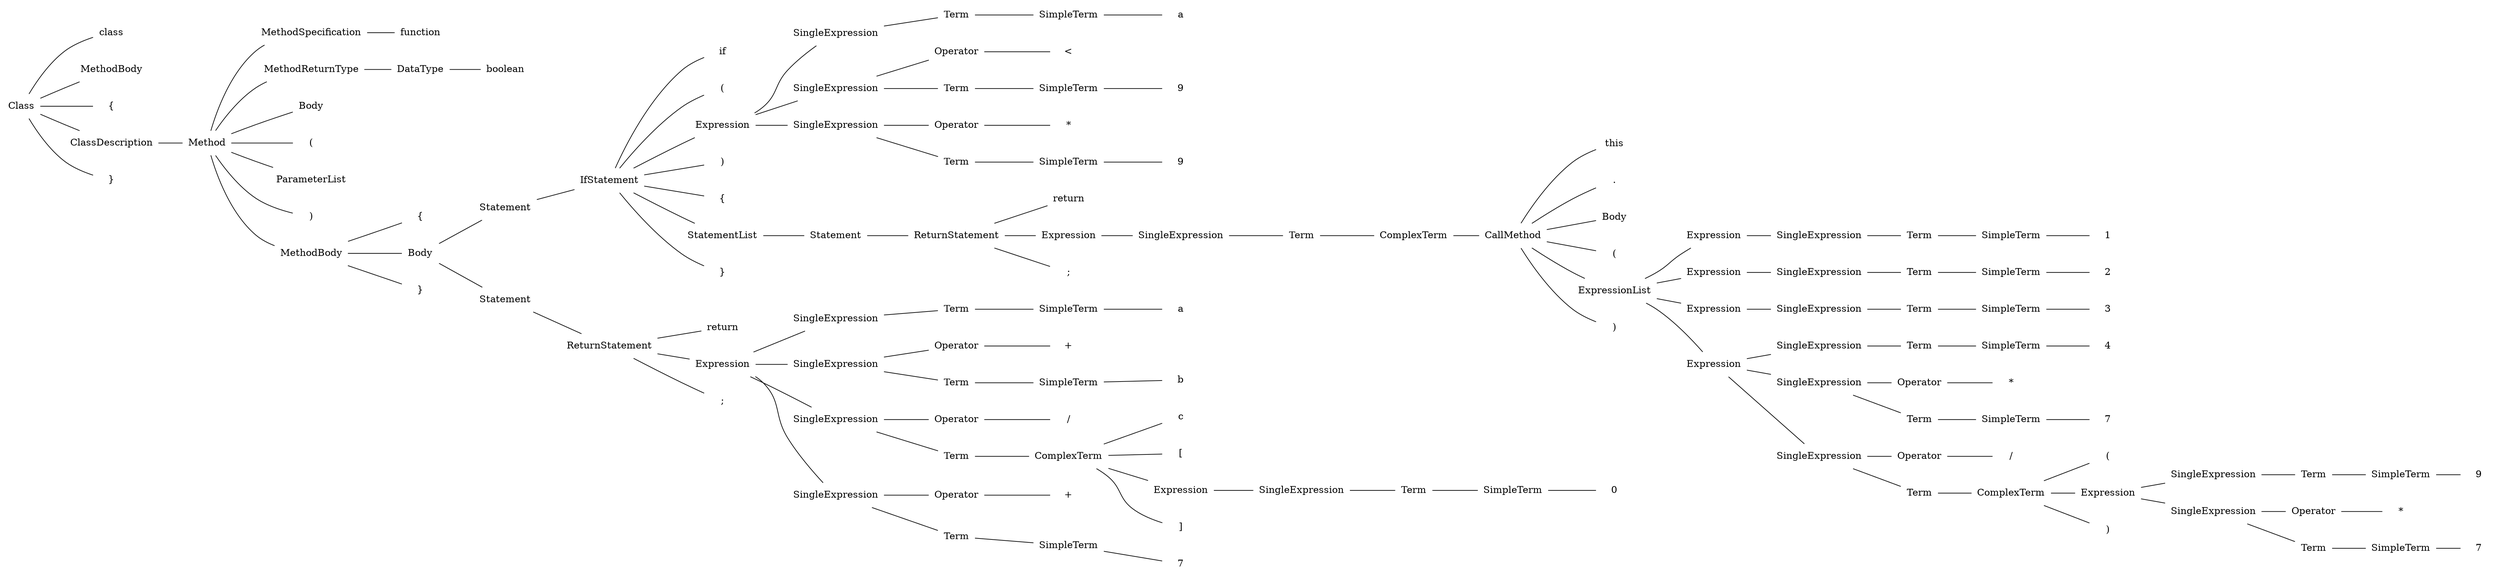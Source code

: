 digraph ClassList {
 rankdir = LR;
 layout  = dot;
   node2262104329696 [shape=none, label ="Class"]
   node2262104366416[shape=none, label ="class"]
   node2262104329696->node2262104366416[arrowhead=none]
   node2262104366848[shape=none, label ="MethodBody"]
   node2262104329696->node2262104366848[arrowhead=none]
   node2262104367296[shape=none, label ="{"]
   node2262104329696->node2262104367296[arrowhead=none]
   node2262104367728[shape=none, label ="ClassDescription"]
     node2262104367728 [shape=none, label ="ClassDescription"]
     node2262104368160[shape=none, label ="Method"]
       node2262104368160 [shape=none, label ="Method"]
       node2262104368592[shape=none, label ="MethodSpecification"]
         node2262104368592 [shape=none, label ="MethodSpecification"]
         node2262104369024[shape=none, label ="function"]
         node2262104368592->node2262104369024[arrowhead=none]

       node2262104368160->node2262104368592[arrowhead=none]
       node2262104369456[shape=none, label ="MethodReturnType"]
         node2262104369456 [shape=none, label ="MethodReturnType"]
         node2262104374160[shape=none, label ="DataType"]
           node2262104374160 [shape=none, label ="DataType"]
           node2262104374592[shape=none, label ="boolean"]
           node2262104374160->node2262104374592[arrowhead=none]

         node2262104369456->node2262104374160[arrowhead=none]

       node2262104368160->node2262104369456[arrowhead=none]
       node2262104375216[shape=none, label ="Body"]
       node2262104368160->node2262104375216[arrowhead=none]
       node2262104375856[shape=none, label ="("]
       node2262104368160->node2262104375856[arrowhead=none]
       node2262104376288[shape=none, label ="ParameterList"]
         node2262104376288 [shape=none, label ="ParameterList"]

       node2262104368160->node2262104376288[arrowhead=none]
       node2262104376720[shape=none, label =")"]
       node2262104368160->node2262104376720[arrowhead=none]
       node2262104382352[shape=none, label ="MethodBody"]
         node2262104382352 [shape=none, label ="MethodBody"]
         node2262104381392[shape=none, label ="{"]
         node2262104382352->node2262104381392[arrowhead=none]
         node2262104381872[shape=none, label ="Body"]
           node2262104381872 [shape=none, label ="Body"]
           node2262104384752[shape=none, label ="Statement"]
             node2262104384752 [shape=none, label ="Statement"]
             node2262104382112[shape=none, label ="IfStatement"]
               node2262104382112 [shape=none, label ="IfStatement"]
               node2262104382592[shape=none, label ="if"]
               node2262104382112->node2262104382592[arrowhead=none]
               node2262104384032[shape=none, label ="("]
               node2262104382112->node2262104384032[arrowhead=none]
               node2262104384512[shape=none, label ="Expression"]
                 node2262104384512 [shape=none, label ="Expression"]
                 node2262104382832[shape=none, label ="SingleExpression"]
                   node2262104382832 [shape=none, label ="SingleExpression"]
                   node2262104383072[shape=none, label ="Term"]
                     node2262104383072 [shape=none, label ="Term"]
                     node2262104383312[shape=none, label ="SimpleTerm"]
                       node2262104383312 [shape=none, label ="SimpleTerm"]
                       node2262104384272[shape=none, label ="a"]
                       node2262104383312->node2262104384272[arrowhead=none]

                     node2262104383072->node2262104383312[arrowhead=none]

                   node2262104382832->node2262104383072[arrowhead=none]

                 node2262104384512->node2262104382832[arrowhead=none]
                 node2262104383552[shape=none, label ="SingleExpression"]
                   node2262104383552 [shape=none, label ="SingleExpression"]
                   node2262104381152[shape=none, label ="Operator"]
                     node2262104381152 [shape=none, label ="Operator"]
                     node2262104381632[shape=none, label ="<"]
                     node2262104381152->node2262104381632[arrowhead=none]

                   node2262104383552->node2262104381152[arrowhead=none]
                   node2262104383792[shape=none, label ="Term"]
                     node2262104383792 [shape=none, label ="Term"]
                     node2262104402848[shape=none, label ="SimpleTerm"]
                       node2262104402848 [shape=none, label ="SimpleTerm"]
                       node2262104399248[shape=none, label ="9"]
                       node2262104402848->node2262104399248[arrowhead=none]

                     node2262104383792->node2262104402848[arrowhead=none]

                   node2262104383552->node2262104383792[arrowhead=none]

                 node2262104384512->node2262104383552[arrowhead=none]
                 node2262104403328[shape=none, label ="SingleExpression"]
                   node2262104403328 [shape=none, label ="SingleExpression"]
                   node2262104400448[shape=none, label ="Operator"]
                     node2262104400448 [shape=none, label ="Operator"]
                     node2262104403088[shape=none, label ="*"]
                     node2262104400448->node2262104403088[arrowhead=none]

                   node2262104403328->node2262104400448[arrowhead=none]
                   node2262104399968[shape=none, label ="Term"]
                     node2262104399968 [shape=none, label ="Term"]
                     node2262104401168[shape=none, label ="SimpleTerm"]
                       node2262104401168 [shape=none, label ="SimpleTerm"]
                       node2262104401408[shape=none, label ="9"]
                       node2262104401168->node2262104401408[arrowhead=none]

                     node2262104399968->node2262104401168[arrowhead=none]

                   node2262104403328->node2262104399968[arrowhead=none]

                 node2262104384512->node2262104403328[arrowhead=none]

               node2262104382112->node2262104384512[arrowhead=none]
               node2262104400688[shape=none, label =")"]
               node2262104382112->node2262104400688[arrowhead=none]
               node2262104400928[shape=none, label ="{"]
               node2262104382112->node2262104400928[arrowhead=none]
               node2262104400208[shape=none, label ="StatementList"]
                 node2262104400208 [shape=none, label ="StatementList"]
                 node2262104403568[shape=none, label ="Statement"]
                   node2262104403568 [shape=none, label ="Statement"]
                   node2262104403808[shape=none, label ="ReturnStatement"]
                     node2262104403808 [shape=none, label ="ReturnStatement"]
                     node2262104401648[shape=none, label ="return"]
                     node2262104403808->node2262104401648[arrowhead=none]
                     node2262104404048[shape=none, label ="Expression"]
                       node2262104404048 [shape=none, label ="Expression"]
                       node2262104402128[shape=none, label ="SingleExpression"]
                         node2262104402128 [shape=none, label ="SingleExpression"]
                         node2262104401888[shape=none, label ="Term"]
                           node2262104401888 [shape=none, label ="Term"]
                           node2262104399488[shape=none, label ="ComplexTerm"]
                             node2262104399488 [shape=none, label ="ComplexTerm"]
                             node2262104402368[shape=none, label ="CallMethod"]
                               node2262104402368 [shape=none, label ="CallMethod"]
                               node2262104402608[shape=none, label ="this"]
                               node2262104402368->node2262104402608[arrowhead=none]
                               node2262104404288[shape=none, label ="."]
                               node2262104402368->node2262104404288[arrowhead=none]
                               node2262104405968[shape=none, label ="Body"]
                               node2262104402368->node2262104405968[arrowhead=none]
                               node2262104404528[shape=none, label ="("]
                               node2262104402368->node2262104404528[arrowhead=none]
                               node2262104399728[shape=none, label ="ExpressionList"]
                                 node2262104399728 [shape=none, label ="ExpressionList"]
                                 node2262104404768[shape=none, label ="Expression"]
                                   node2262104404768 [shape=none, label ="Expression"]
                                   node2262104405008[shape=none, label ="SingleExpression"]
                                     node2262104405008 [shape=none, label ="SingleExpression"]
                                     node2262104405248[shape=none, label ="Term"]
                                       node2262104405248 [shape=none, label ="Term"]
                                       node2262104405488[shape=none, label ="SimpleTerm"]
                                         node2262104405488 [shape=none, label ="SimpleTerm"]
                                         node2262104405728[shape=none, label ="1"]
                                         node2262104405488->node2262104405728[arrowhead=none]

                                       node2262104405248->node2262104405488[arrowhead=none]

                                     node2262104405008->node2262104405248[arrowhead=none]

                                   node2262104404768->node2262104405008[arrowhead=none]

                                 node2262104399728->node2262104404768[arrowhead=none]
                                 node2262104406208[shape=none, label ="Expression"]
                                   node2262104406208 [shape=none, label ="Expression"]
                                   node2262104406448[shape=none, label ="SingleExpression"]
                                     node2262104406448 [shape=none, label ="SingleExpression"]
                                     node2262104398768[shape=none, label ="Term"]
                                       node2262104398768 [shape=none, label ="Term"]
                                       node2262104399008[shape=none, label ="SimpleTerm"]
                                         node2262104399008 [shape=none, label ="SimpleTerm"]
                                         node2262104436736[shape=none, label ="2"]
                                         node2262104399008->node2262104436736[arrowhead=none]

                                       node2262104398768->node2262104399008[arrowhead=none]

                                     node2262104406448->node2262104398768[arrowhead=none]

                                   node2262104406208->node2262104406448[arrowhead=none]

                                 node2262104399728->node2262104406208[arrowhead=none]
                                 node2262104434336[shape=none, label ="Expression"]
                                   node2262104434336 [shape=none, label ="Expression"]
                                   node2262104436496[shape=none, label ="SingleExpression"]
                                     node2262104436496 [shape=none, label ="SingleExpression"]
                                     node2262104438416[shape=none, label ="Term"]
                                       node2262104438416 [shape=none, label ="Term"]
                                       node2262104440096[shape=none, label ="SimpleTerm"]
                                         node2262104440096 [shape=none, label ="SimpleTerm"]
                                         node2262104438176[shape=none, label ="3"]
                                         node2262104440096->node2262104438176[arrowhead=none]

                                       node2262104438416->node2262104440096[arrowhead=none]

                                     node2262104436496->node2262104438416[arrowhead=none]

                                   node2262104434336->node2262104436496[arrowhead=none]

                                 node2262104399728->node2262104434336[arrowhead=none]
                                 node2262104438656[shape=none, label ="Expression"]
                                   node2262104438656 [shape=none, label ="Expression"]
                                   node2262104440336[shape=none, label ="SingleExpression"]
                                     node2262104440336 [shape=none, label ="SingleExpression"]
                                     node2262104439616[shape=none, label ="Term"]
                                       node2262104439616 [shape=none, label ="Term"]
                                       node2262104440816[shape=none, label ="SimpleTerm"]
                                         node2262104440816 [shape=none, label ="SimpleTerm"]
                                         node2262104441536[shape=none, label ="4"]
                                         node2262104440816->node2262104441536[arrowhead=none]

                                       node2262104439616->node2262104440816[arrowhead=none]

                                     node2262104440336->node2262104439616[arrowhead=none]

                                   node2262104438656->node2262104440336[arrowhead=none]
                                   node2262104435776[shape=none, label ="SingleExpression"]
                                     node2262104435776 [shape=none, label ="SingleExpression"]
                                     node2262104439376[shape=none, label ="Operator"]
                                       node2262104439376 [shape=none, label ="Operator"]
                                       node2262104441056[shape=none, label ="*"]
                                       node2262104439376->node2262104441056[arrowhead=none]

                                     node2262104435776->node2262104439376[arrowhead=none]
                                     node2262104440576[shape=none, label ="Term"]
                                       node2262104440576 [shape=none, label ="Term"]
                                       node2262104441296[shape=none, label ="SimpleTerm"]
                                         node2262104441296 [shape=none, label ="SimpleTerm"]
                                         node2262104434576[shape=none, label ="7"]
                                         node2262104441296->node2262104434576[arrowhead=none]

                                       node2262104440576->node2262104441296[arrowhead=none]

                                     node2262104435776->node2262104440576[arrowhead=none]

                                   node2262104438656->node2262104435776[arrowhead=none]
                                   node2262104441776[shape=none, label ="SingleExpression"]
                                     node2262104441776 [shape=none, label ="SingleExpression"]
                                     node2262104436016[shape=none, label ="Operator"]
                                       node2262104436016 [shape=none, label ="Operator"]
                                       node2262104437216[shape=none, label ="/"]
                                       node2262104436016->node2262104437216[arrowhead=none]

                                     node2262104441776->node2262104436016[arrowhead=none]
                                     node2262104437696[shape=none, label ="Term"]
                                       node2262104437696 [shape=none, label ="Term"]
                                       node2262104436256[shape=none, label ="ComplexTerm"]
                                         node2262104436256 [shape=none, label ="ComplexTerm"]
                                         node2262104442016[shape=none, label ="("]
                                         node2262104436256->node2262104442016[arrowhead=none]
                                         node2262104438896[shape=none, label ="Expression"]
                                           node2262104438896 [shape=none, label ="Expression"]
                                           node2262104439856[shape=none, label ="SingleExpression"]
                                             node2262104439856 [shape=none, label ="SingleExpression"]
                                             node2262104434816[shape=none, label ="Term"]
                                               node2262104434816 [shape=none, label ="Term"]
                                               node2262104436976[shape=none, label ="SimpleTerm"]
                                                 node2262104436976 [shape=none, label ="SimpleTerm"]
                                                 node2262104439136[shape=none, label ="9"]
                                                 node2262104436976->node2262104439136[arrowhead=none]

                                               node2262104434816->node2262104436976[arrowhead=none]

                                             node2262104439856->node2262104434816[arrowhead=none]

                                           node2262104438896->node2262104439856[arrowhead=none]
                                           node2262104435056[shape=none, label ="SingleExpression"]
                                             node2262104435056 [shape=none, label ="SingleExpression"]
                                             node2262104437456[shape=none, label ="Operator"]
                                               node2262104437456 [shape=none, label ="Operator"]
                                               node2262104437936[shape=none, label ="*"]
                                               node2262104437456->node2262104437936[arrowhead=none]

                                             node2262104435056->node2262104437456[arrowhead=none]
                                             node2262104435536[shape=none, label ="Term"]
                                               node2262104435536 [shape=none, label ="Term"]
                                               node2262104435296[shape=none, label ="SimpleTerm"]
                                                 node2262104435296 [shape=none, label ="SimpleTerm"]
                                                 node2262104479344[shape=none, label ="7"]
                                                 node2262104435296->node2262104479344[arrowhead=none]

                                               node2262104435536->node2262104435296[arrowhead=none]

                                             node2262104435056->node2262104435536[arrowhead=none]

                                           node2262104438896->node2262104435056[arrowhead=none]

                                         node2262104436256->node2262104438896[arrowhead=none]
                                         node2262104477184[shape=none, label =")"]
                                         node2262104436256->node2262104477184[arrowhead=none]

                                       node2262104437696->node2262104436256[arrowhead=none]

                                     node2262104441776->node2262104437696[arrowhead=none]

                                   node2262104438656->node2262104441776[arrowhead=none]

                                 node2262104399728->node2262104438656[arrowhead=none]

                               node2262104402368->node2262104399728[arrowhead=none]
                               node2262104476944[shape=none, label =")"]
                               node2262104402368->node2262104476944[arrowhead=none]

                             node2262104399488->node2262104402368[arrowhead=none]

                           node2262104401888->node2262104399488[arrowhead=none]

                         node2262104402128->node2262104401888[arrowhead=none]

                       node2262104404048->node2262104402128[arrowhead=none]

                     node2262104403808->node2262104404048[arrowhead=none]
                     node2262104473344[shape=none, label =";"]
                     node2262104403808->node2262104473344[arrowhead=none]

                   node2262104403568->node2262104403808[arrowhead=none]

                 node2262104400208->node2262104403568[arrowhead=none]

               node2262104382112->node2262104400208[arrowhead=none]
               node2262104477424[shape=none, label ="}"]
               node2262104382112->node2262104477424[arrowhead=none]

             node2262104384752->node2262104382112[arrowhead=none]

           node2262104381872->node2262104384752[arrowhead=none]
           node2262104475984[shape=none, label ="Statement"]
             node2262104475984 [shape=none, label ="Statement"]
             node2262104479584[shape=none, label ="ReturnStatement"]
               node2262104479584 [shape=none, label ="ReturnStatement"]
               node2262104478624[shape=none, label ="return"]
               node2262104479584->node2262104478624[arrowhead=none]
               node2262104477664[shape=none, label ="Expression"]
                 node2262104477664 [shape=none, label ="Expression"]
                 node2262104474784[shape=none, label ="SingleExpression"]
                   node2262104474784 [shape=none, label ="SingleExpression"]
                   node2262104475024[shape=none, label ="Term"]
                     node2262104475024 [shape=none, label ="Term"]
                     node2262104476224[shape=none, label ="SimpleTerm"]
                       node2262104476224 [shape=none, label ="SimpleTerm"]
                       node2262104472624[shape=none, label ="a"]
                       node2262104476224->node2262104472624[arrowhead=none]

                     node2262104475024->node2262104476224[arrowhead=none]

                   node2262104474784->node2262104475024[arrowhead=none]

                 node2262104477664->node2262104474784[arrowhead=none]
                 node2262104477904[shape=none, label ="SingleExpression"]
                   node2262104477904 [shape=none, label ="SingleExpression"]
                   node2262104472864[shape=none, label ="Operator"]
                     node2262104472864 [shape=none, label ="Operator"]
                     node2262104478144[shape=none, label ="+"]
                     node2262104472864->node2262104478144[arrowhead=none]

                   node2262104477904->node2262104472864[arrowhead=none]
                   node2262104476464[shape=none, label ="Term"]
                     node2262104476464 [shape=none, label ="Term"]
                     node2262104476704[shape=none, label ="SimpleTerm"]
                       node2262104476704 [shape=none, label ="SimpleTerm"]
                       node2262104478384[shape=none, label ="b"]
                       node2262104476704->node2262104478384[arrowhead=none]

                     node2262104476464->node2262104476704[arrowhead=none]

                   node2262104477904->node2262104476464[arrowhead=none]

                 node2262104477664->node2262104477904[arrowhead=none]
                 node2262104473824[shape=none, label ="SingleExpression"]
                   node2262104473824 [shape=none, label ="SingleExpression"]
                   node2262104479824[shape=none, label ="Operator"]
                     node2262104479824 [shape=none, label ="Operator"]
                     node2262104473104[shape=none, label ="/"]
                     node2262104479824->node2262104473104[arrowhead=none]

                   node2262104473824->node2262104479824[arrowhead=none]
                   node2262104473584[shape=none, label ="Term"]
                     node2262104473584 [shape=none, label ="Term"]
                     node2262104478864[shape=none, label ="ComplexTerm"]
                       node2262104478864 [shape=none, label ="ComplexTerm"]
                       node2262104479104[shape=none, label ="c"]
                       node2262104478864->node2262104479104[arrowhead=none]
                       node2262104480064[shape=none, label ="["]
                       node2262104478864->node2262104480064[arrowhead=none]
                       node2262104472384[shape=none, label ="Expression"]
                         node2262104472384 [shape=none, label ="Expression"]
                         node2262104474304[shape=none, label ="SingleExpression"]
                           node2262104474304 [shape=none, label ="SingleExpression"]
                           node2262104474064[shape=none, label ="Term"]
                             node2262104474064 [shape=none, label ="Term"]
                             node2262104474544[shape=none, label ="SimpleTerm"]
                               node2262104474544 [shape=none, label ="SimpleTerm"]
                               node2262104475264[shape=none, label ="0"]
                               node2262104474544->node2262104475264[arrowhead=none]

                             node2262104474064->node2262104474544[arrowhead=none]

                           node2262104474304->node2262104474064[arrowhead=none]

                         node2262104472384->node2262104474304[arrowhead=none]

                       node2262104478864->node2262104472384[arrowhead=none]
                       node2262104475504[shape=none, label ="]"]
                       node2262104478864->node2262104475504[arrowhead=none]

                     node2262104473584->node2262104478864[arrowhead=none]

                   node2262104473824->node2262104473584[arrowhead=none]

                 node2262104477664->node2262104473824[arrowhead=none]
                 node2262104475744[shape=none, label ="SingleExpression"]
                   node2262104475744 [shape=none, label ="SingleExpression"]
                   node2262104522016[shape=none, label ="Operator"]
                     node2262104522016 [shape=none, label ="Operator"]
                     node2262104523216[shape=none, label ="+"]
                     node2262104522016->node2262104523216[arrowhead=none]

                   node2262104475744->node2262104522016[arrowhead=none]
                   node2262104515776[shape=none, label ="Term"]
                     node2262104515776 [shape=none, label ="Term"]
                     node2262104519376[shape=none, label ="SimpleTerm"]
                       node2262104519376 [shape=none, label ="SimpleTerm"]
                       node2262104516496[shape=none, label ="7"]
                       node2262104519376->node2262104516496[arrowhead=none]

                     node2262104515776->node2262104519376[arrowhead=none]

                   node2262104475744->node2262104515776[arrowhead=none]

                 node2262104477664->node2262104475744[arrowhead=none]

               node2262104479584->node2262104477664[arrowhead=none]
               node2262104517936[shape=none, label =";"]
               node2262104479584->node2262104517936[arrowhead=none]

             node2262104475984->node2262104479584[arrowhead=none]

           node2262104381872->node2262104475984[arrowhead=none]

         node2262104382352->node2262104381872[arrowhead=none]
         node2262104517456[shape=none, label ="}"]
         node2262104382352->node2262104517456[arrowhead=none]

       node2262104368160->node2262104382352[arrowhead=none]

     node2262104367728->node2262104368160[arrowhead=none]

   node2262104329696->node2262104367728[arrowhead=none]
   node2262104520096[shape=none, label ="}"]
   node2262104329696->node2262104520096[arrowhead=none]

}
